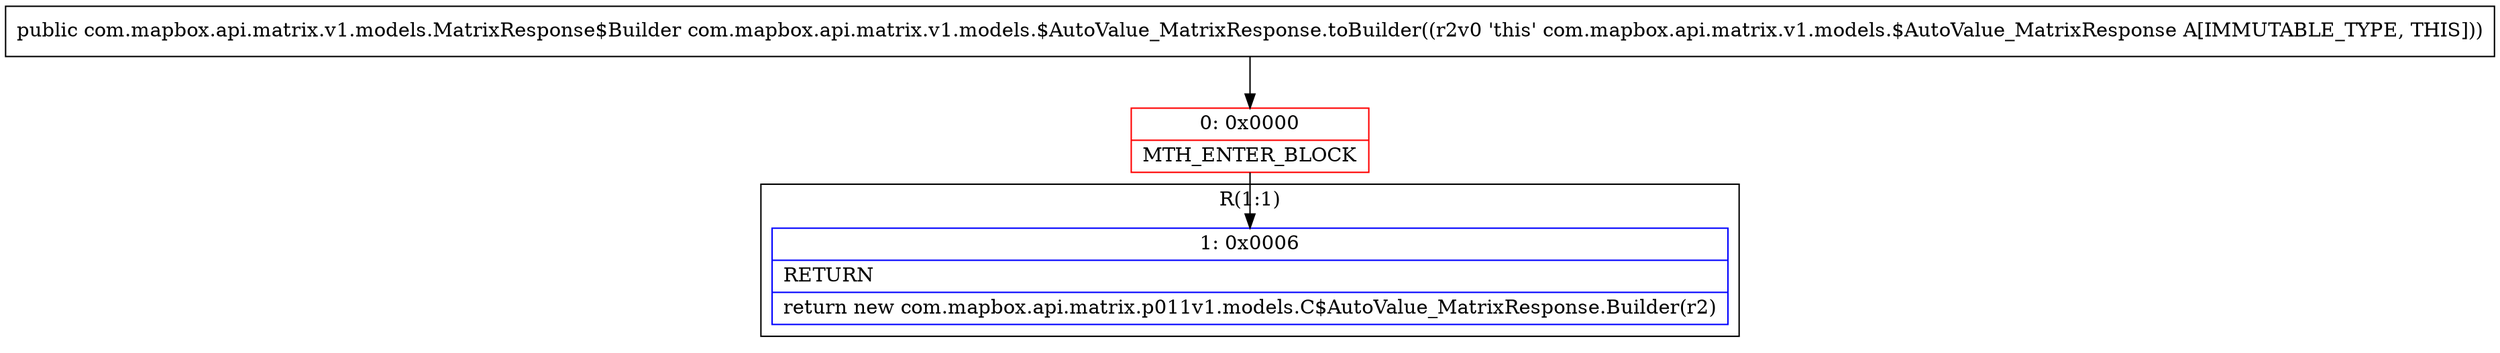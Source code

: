 digraph "CFG forcom.mapbox.api.matrix.v1.models.$AutoValue_MatrixResponse.toBuilder()Lcom\/mapbox\/api\/matrix\/v1\/models\/MatrixResponse$Builder;" {
subgraph cluster_Region_20282850 {
label = "R(1:1)";
node [shape=record,color=blue];
Node_1 [shape=record,label="{1\:\ 0x0006|RETURN\l|return new com.mapbox.api.matrix.p011v1.models.C$AutoValue_MatrixResponse.Builder(r2)\l}"];
}
Node_0 [shape=record,color=red,label="{0\:\ 0x0000|MTH_ENTER_BLOCK\l}"];
MethodNode[shape=record,label="{public com.mapbox.api.matrix.v1.models.MatrixResponse$Builder com.mapbox.api.matrix.v1.models.$AutoValue_MatrixResponse.toBuilder((r2v0 'this' com.mapbox.api.matrix.v1.models.$AutoValue_MatrixResponse A[IMMUTABLE_TYPE, THIS])) }"];
MethodNode -> Node_0;
Node_0 -> Node_1;
}

